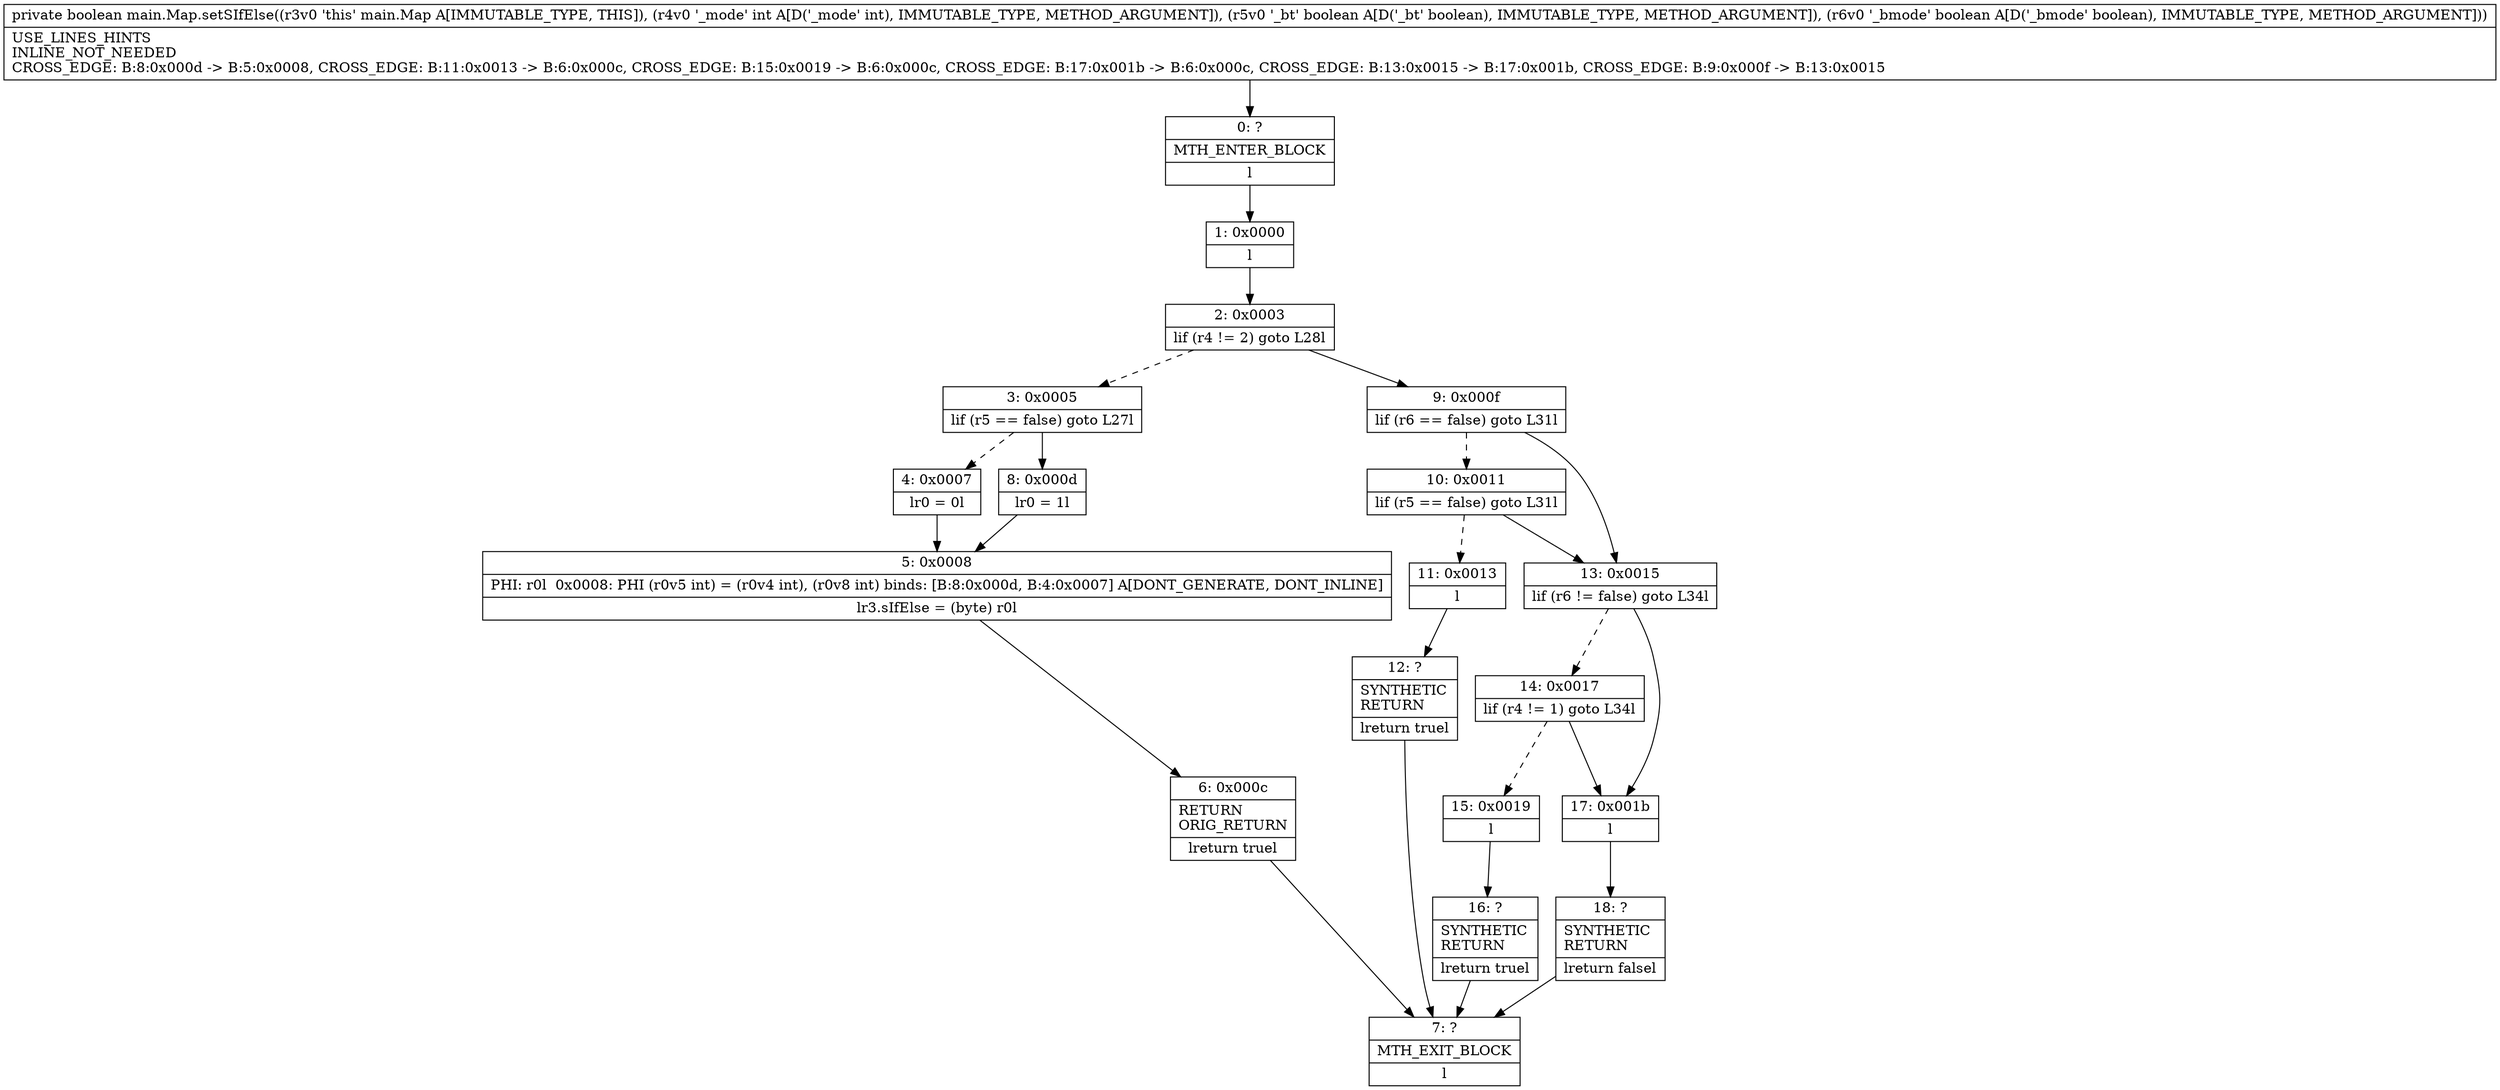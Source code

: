 digraph "CFG formain.Map.setSIfElse(IZZ)Z" {
Node_0 [shape=record,label="{0\:\ ?|MTH_ENTER_BLOCK\l|l}"];
Node_1 [shape=record,label="{1\:\ 0x0000|l}"];
Node_2 [shape=record,label="{2\:\ 0x0003|lif (r4 != 2) goto L28l}"];
Node_3 [shape=record,label="{3\:\ 0x0005|lif (r5 == false) goto L27l}"];
Node_4 [shape=record,label="{4\:\ 0x0007|lr0 = 0l}"];
Node_5 [shape=record,label="{5\:\ 0x0008|PHI: r0l  0x0008: PHI (r0v5 int) = (r0v4 int), (r0v8 int) binds: [B:8:0x000d, B:4:0x0007] A[DONT_GENERATE, DONT_INLINE]\l|lr3.sIfElse = (byte) r0l}"];
Node_6 [shape=record,label="{6\:\ 0x000c|RETURN\lORIG_RETURN\l|lreturn truel}"];
Node_7 [shape=record,label="{7\:\ ?|MTH_EXIT_BLOCK\l|l}"];
Node_8 [shape=record,label="{8\:\ 0x000d|lr0 = 1l}"];
Node_9 [shape=record,label="{9\:\ 0x000f|lif (r6 == false) goto L31l}"];
Node_10 [shape=record,label="{10\:\ 0x0011|lif (r5 == false) goto L31l}"];
Node_11 [shape=record,label="{11\:\ 0x0013|l}"];
Node_12 [shape=record,label="{12\:\ ?|SYNTHETIC\lRETURN\l|lreturn truel}"];
Node_13 [shape=record,label="{13\:\ 0x0015|lif (r6 != false) goto L34l}"];
Node_14 [shape=record,label="{14\:\ 0x0017|lif (r4 != 1) goto L34l}"];
Node_15 [shape=record,label="{15\:\ 0x0019|l}"];
Node_16 [shape=record,label="{16\:\ ?|SYNTHETIC\lRETURN\l|lreturn truel}"];
Node_17 [shape=record,label="{17\:\ 0x001b|l}"];
Node_18 [shape=record,label="{18\:\ ?|SYNTHETIC\lRETURN\l|lreturn falsel}"];
MethodNode[shape=record,label="{private boolean main.Map.setSIfElse((r3v0 'this' main.Map A[IMMUTABLE_TYPE, THIS]), (r4v0 '_mode' int A[D('_mode' int), IMMUTABLE_TYPE, METHOD_ARGUMENT]), (r5v0 '_bt' boolean A[D('_bt' boolean), IMMUTABLE_TYPE, METHOD_ARGUMENT]), (r6v0 '_bmode' boolean A[D('_bmode' boolean), IMMUTABLE_TYPE, METHOD_ARGUMENT]))  | USE_LINES_HINTS\lINLINE_NOT_NEEDED\lCROSS_EDGE: B:8:0x000d \-\> B:5:0x0008, CROSS_EDGE: B:11:0x0013 \-\> B:6:0x000c, CROSS_EDGE: B:15:0x0019 \-\> B:6:0x000c, CROSS_EDGE: B:17:0x001b \-\> B:6:0x000c, CROSS_EDGE: B:13:0x0015 \-\> B:17:0x001b, CROSS_EDGE: B:9:0x000f \-\> B:13:0x0015\l}"];
MethodNode -> Node_0;
Node_0 -> Node_1;
Node_1 -> Node_2;
Node_2 -> Node_3[style=dashed];
Node_2 -> Node_9;
Node_3 -> Node_4[style=dashed];
Node_3 -> Node_8;
Node_4 -> Node_5;
Node_5 -> Node_6;
Node_6 -> Node_7;
Node_8 -> Node_5;
Node_9 -> Node_10[style=dashed];
Node_9 -> Node_13;
Node_10 -> Node_11[style=dashed];
Node_10 -> Node_13;
Node_11 -> Node_12;
Node_12 -> Node_7;
Node_13 -> Node_14[style=dashed];
Node_13 -> Node_17;
Node_14 -> Node_15[style=dashed];
Node_14 -> Node_17;
Node_15 -> Node_16;
Node_16 -> Node_7;
Node_17 -> Node_18;
Node_18 -> Node_7;
}


